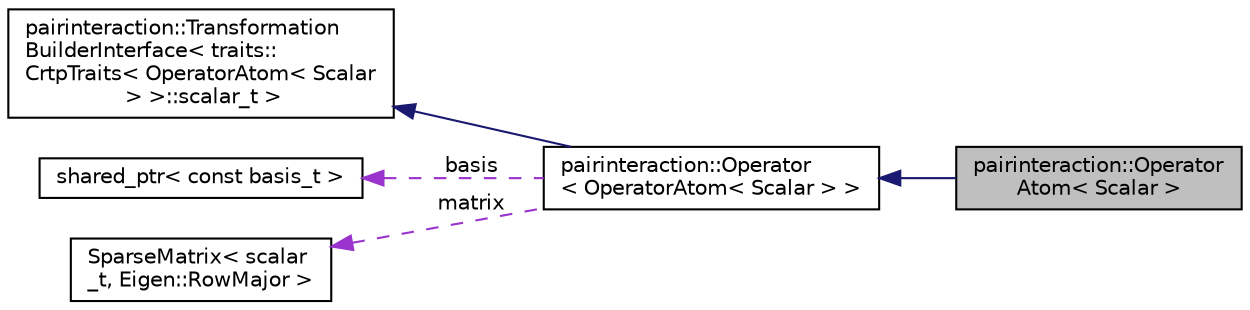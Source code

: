 digraph "pairinteraction::OperatorAtom&lt; Scalar &gt;"
{
 // INTERACTIVE_SVG=YES
 // LATEX_PDF_SIZE
  bgcolor="transparent";
  edge [fontname="Helvetica",fontsize="10",labelfontname="Helvetica",labelfontsize="10"];
  node [fontname="Helvetica",fontsize="10",shape=record];
  rankdir="LR";
  Node1 [label="pairinteraction::Operator\lAtom\< Scalar \>",height=0.2,width=0.4,color="black", fillcolor="grey75", style="filled", fontcolor="black",tooltip=" "];
  Node2 -> Node1 [dir="back",color="midnightblue",fontsize="10",style="solid",fontname="Helvetica"];
  Node2 [label="pairinteraction::Operator\l\< OperatorAtom\< Scalar \> \>",height=0.2,width=0.4,color="black",URL="$classpairinteraction_1_1Operator.html",tooltip=" "];
  Node3 -> Node2 [dir="back",color="midnightblue",fontsize="10",style="solid",fontname="Helvetica"];
  Node3 [label="pairinteraction::Transformation\lBuilderInterface\< traits::\lCrtpTraits\< OperatorAtom\< Scalar\l \> \>::scalar_t \>",height=0.2,width=0.4,color="black",URL="$classpairinteraction_1_1TransformationBuilderInterface.html",tooltip=" "];
  Node4 -> Node2 [dir="back",color="darkorchid3",fontsize="10",style="dashed",label=" basis" ,fontname="Helvetica"];
  Node4 [label="shared_ptr\< const basis_t \>",height=0.2,width=0.4,color="black",tooltip=" "];
  Node5 -> Node2 [dir="back",color="darkorchid3",fontsize="10",style="dashed",label=" matrix" ,fontname="Helvetica"];
  Node5 [label="SparseMatrix\< scalar\l_t, Eigen::RowMajor \>",height=0.2,width=0.4,color="black",tooltip=" "];
}
